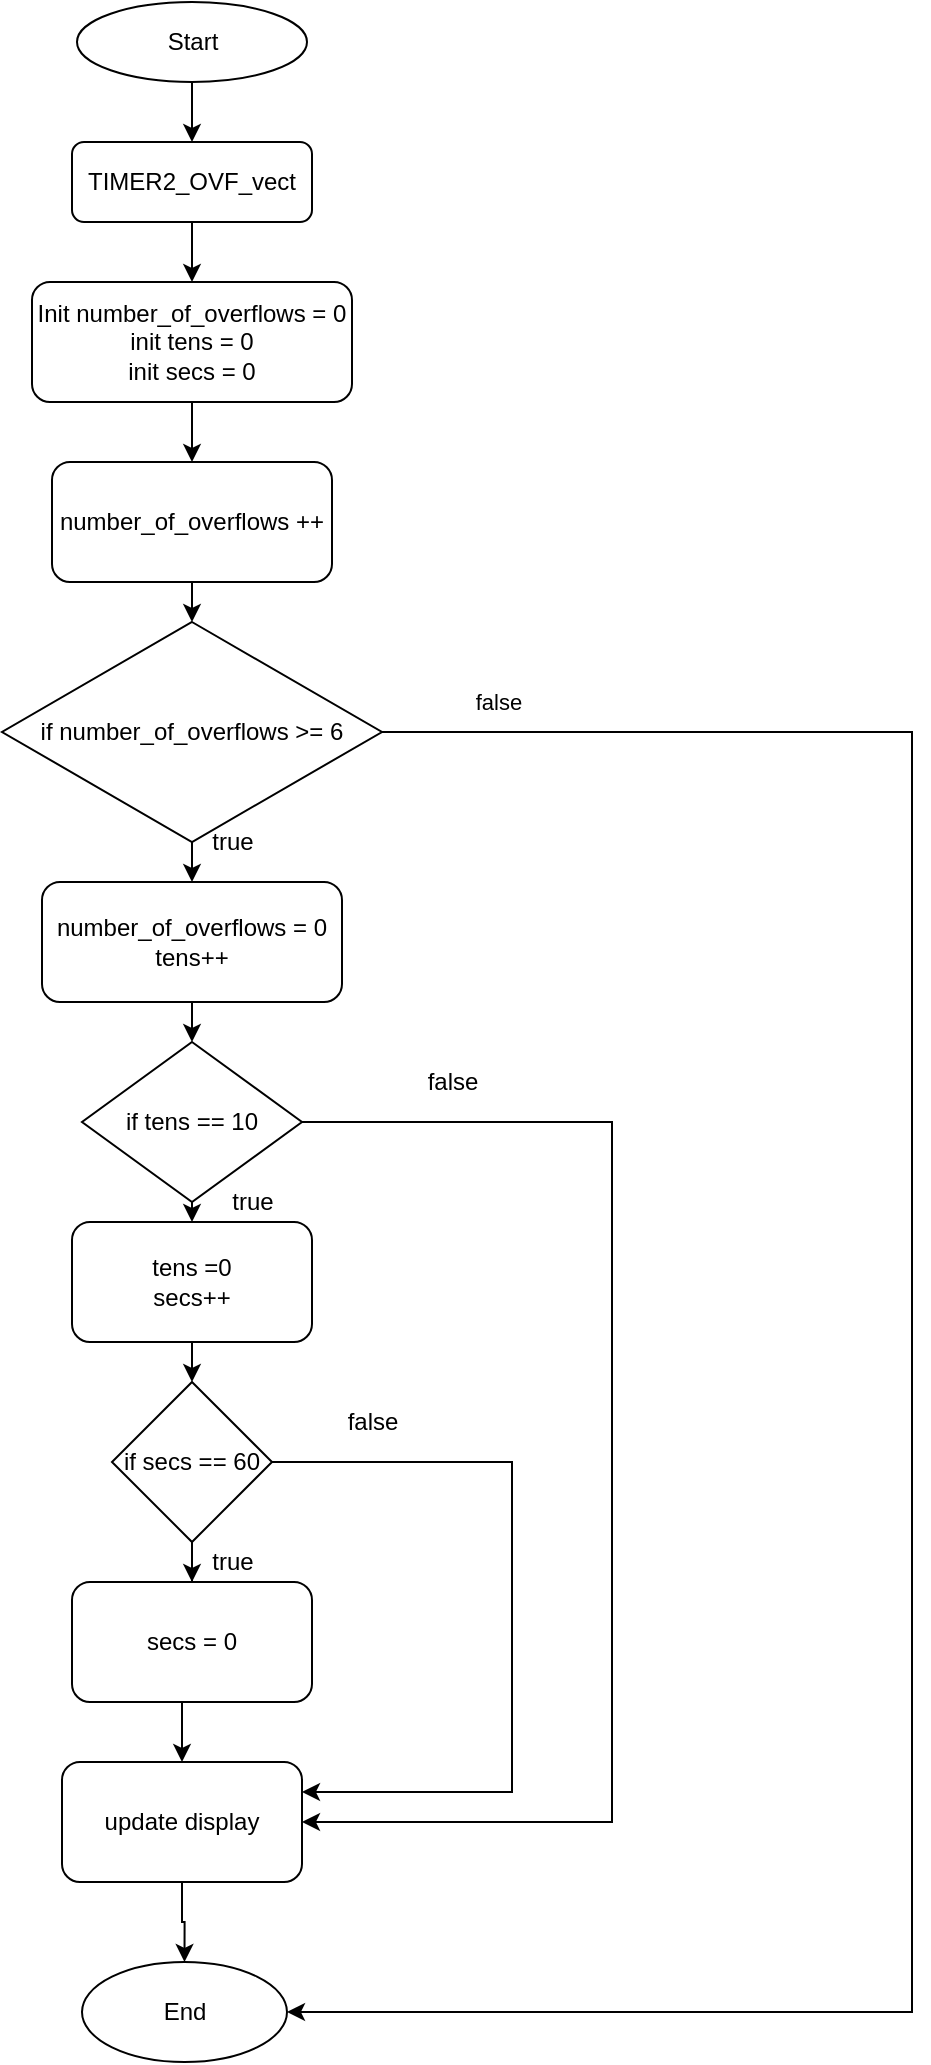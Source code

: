 <mxfile version="15.6.5" type="device"><diagram id="C5RBs43oDa-KdzZeNtuy" name="Page-1"><mxGraphModel dx="2129" dy="876" grid="1" gridSize="10" guides="1" tooltips="1" connect="1" arrows="1" fold="1" page="1" pageScale="1" pageWidth="827" pageHeight="1169" math="0" shadow="0"><root><mxCell id="WIyWlLk6GJQsqaUBKTNV-0"/><mxCell id="WIyWlLk6GJQsqaUBKTNV-1" parent="WIyWlLk6GJQsqaUBKTNV-0"/><mxCell id="K__zbIN3mdSKjBw3N9WL-11" style="edgeStyle=orthogonalEdgeStyle;rounded=0;orthogonalLoop=1;jettySize=auto;html=1;exitX=0.5;exitY=1;exitDx=0;exitDy=0;entryX=0.5;entryY=0;entryDx=0;entryDy=0;labelBackgroundColor=default;fontColor=default;strokeColor=default;" edge="1" parent="WIyWlLk6GJQsqaUBKTNV-1" source="WIyWlLk6GJQsqaUBKTNV-3" target="K__zbIN3mdSKjBw3N9WL-0"><mxGeometry relative="1" as="geometry"/></mxCell><mxCell id="WIyWlLk6GJQsqaUBKTNV-3" value="TIMER2_OVF_vect" style="rounded=1;whiteSpace=wrap;html=1;fontSize=12;glass=0;strokeWidth=1;shadow=0;" parent="WIyWlLk6GJQsqaUBKTNV-1" vertex="1"><mxGeometry x="160" y="80" width="120" height="40" as="geometry"/></mxCell><mxCell id="K__zbIN3mdSKjBw3N9WL-12" style="edgeStyle=orthogonalEdgeStyle;rounded=0;orthogonalLoop=1;jettySize=auto;html=1;exitX=0.5;exitY=1;exitDx=0;exitDy=0;entryX=0.5;entryY=0;entryDx=0;entryDy=0;labelBackgroundColor=default;fontColor=default;strokeColor=default;" edge="1" parent="WIyWlLk6GJQsqaUBKTNV-1" source="K__zbIN3mdSKjBw3N9WL-0" target="K__zbIN3mdSKjBw3N9WL-1"><mxGeometry relative="1" as="geometry"/></mxCell><mxCell id="K__zbIN3mdSKjBw3N9WL-0" value="Init number_of_overflows = 0&lt;br&gt;init tens = 0&lt;br&gt;init secs = 0" style="rounded=1;whiteSpace=wrap;html=1;" vertex="1" parent="WIyWlLk6GJQsqaUBKTNV-1"><mxGeometry x="140" y="150" width="160" height="60" as="geometry"/></mxCell><mxCell id="K__zbIN3mdSKjBw3N9WL-13" style="edgeStyle=orthogonalEdgeStyle;rounded=0;orthogonalLoop=1;jettySize=auto;html=1;exitX=0.5;exitY=1;exitDx=0;exitDy=0;entryX=0.5;entryY=0;entryDx=0;entryDy=0;labelBackgroundColor=default;fontColor=default;strokeColor=default;" edge="1" parent="WIyWlLk6GJQsqaUBKTNV-1" source="K__zbIN3mdSKjBw3N9WL-1" target="K__zbIN3mdSKjBw3N9WL-2"><mxGeometry relative="1" as="geometry"/></mxCell><mxCell id="K__zbIN3mdSKjBw3N9WL-1" value="number_of_overflows ++" style="rounded=1;whiteSpace=wrap;html=1;" vertex="1" parent="WIyWlLk6GJQsqaUBKTNV-1"><mxGeometry x="150" y="240" width="140" height="60" as="geometry"/></mxCell><mxCell id="K__zbIN3mdSKjBw3N9WL-15" style="edgeStyle=orthogonalEdgeStyle;rounded=0;orthogonalLoop=1;jettySize=auto;html=1;exitX=0.5;exitY=1;exitDx=0;exitDy=0;entryX=0.5;entryY=0;entryDx=0;entryDy=0;labelBackgroundColor=default;fontColor=default;strokeColor=default;" edge="1" parent="WIyWlLk6GJQsqaUBKTNV-1" source="K__zbIN3mdSKjBw3N9WL-2" target="K__zbIN3mdSKjBw3N9WL-3"><mxGeometry relative="1" as="geometry"/></mxCell><mxCell id="K__zbIN3mdSKjBw3N9WL-26" style="edgeStyle=orthogonalEdgeStyle;rounded=0;orthogonalLoop=1;jettySize=auto;html=1;exitX=1;exitY=0.5;exitDx=0;exitDy=0;entryX=1;entryY=0.5;entryDx=0;entryDy=0;labelBackgroundColor=default;fontColor=default;strokeColor=default;" edge="1" parent="WIyWlLk6GJQsqaUBKTNV-1" source="K__zbIN3mdSKjBw3N9WL-2" target="K__zbIN3mdSKjBw3N9WL-25"><mxGeometry relative="1" as="geometry"><Array as="points"><mxPoint x="580" y="375"/><mxPoint x="580" y="1015"/></Array></mxGeometry></mxCell><mxCell id="K__zbIN3mdSKjBw3N9WL-28" value="false" style="edgeLabel;html=1;align=center;verticalAlign=middle;resizable=0;points=[];fontColor=default;" vertex="1" connectable="0" parent="K__zbIN3mdSKjBw3N9WL-26"><mxGeometry x="-0.907" y="3" relative="1" as="geometry"><mxPoint x="1" y="-12" as="offset"/></mxGeometry></mxCell><mxCell id="K__zbIN3mdSKjBw3N9WL-2" value="if number_of_overflows &amp;gt;= 6" style="rhombus;whiteSpace=wrap;html=1;" vertex="1" parent="WIyWlLk6GJQsqaUBKTNV-1"><mxGeometry x="125" y="320" width="190" height="110" as="geometry"/></mxCell><mxCell id="K__zbIN3mdSKjBw3N9WL-16" style="edgeStyle=orthogonalEdgeStyle;rounded=0;orthogonalLoop=1;jettySize=auto;html=1;exitX=0.5;exitY=1;exitDx=0;exitDy=0;entryX=0.5;entryY=0;entryDx=0;entryDy=0;labelBackgroundColor=default;fontColor=default;strokeColor=default;" edge="1" parent="WIyWlLk6GJQsqaUBKTNV-1" source="K__zbIN3mdSKjBw3N9WL-3" target="K__zbIN3mdSKjBw3N9WL-4"><mxGeometry relative="1" as="geometry"/></mxCell><mxCell id="K__zbIN3mdSKjBw3N9WL-3" value="&lt;span&gt;number_of_overflows = 0&lt;br&gt;tens++&lt;br&gt;&lt;/span&gt;" style="rounded=1;whiteSpace=wrap;html=1;" vertex="1" parent="WIyWlLk6GJQsqaUBKTNV-1"><mxGeometry x="145" y="450" width="150" height="60" as="geometry"/></mxCell><mxCell id="K__zbIN3mdSKjBw3N9WL-17" style="edgeStyle=orthogonalEdgeStyle;rounded=0;orthogonalLoop=1;jettySize=auto;html=1;exitX=0.5;exitY=1;exitDx=0;exitDy=0;entryX=0.5;entryY=0;entryDx=0;entryDy=0;labelBackgroundColor=default;fontColor=default;strokeColor=default;" edge="1" parent="WIyWlLk6GJQsqaUBKTNV-1" source="K__zbIN3mdSKjBw3N9WL-4" target="K__zbIN3mdSKjBw3N9WL-5"><mxGeometry relative="1" as="geometry"/></mxCell><mxCell id="K__zbIN3mdSKjBw3N9WL-21" style="edgeStyle=orthogonalEdgeStyle;rounded=0;orthogonalLoop=1;jettySize=auto;html=1;exitX=1;exitY=0.5;exitDx=0;exitDy=0;labelBackgroundColor=default;fontColor=default;strokeColor=default;entryX=1;entryY=0.5;entryDx=0;entryDy=0;" edge="1" parent="WIyWlLk6GJQsqaUBKTNV-1" source="K__zbIN3mdSKjBw3N9WL-4" target="K__zbIN3mdSKjBw3N9WL-8"><mxGeometry relative="1" as="geometry"><mxPoint x="380" y="920" as="targetPoint"/><Array as="points"><mxPoint x="430" y="570"/><mxPoint x="430" y="920"/></Array></mxGeometry></mxCell><mxCell id="K__zbIN3mdSKjBw3N9WL-4" value="if tens == 10" style="rhombus;whiteSpace=wrap;html=1;fillColor=default;strokeColor=default;fontColor=default;" vertex="1" parent="WIyWlLk6GJQsqaUBKTNV-1"><mxGeometry x="165" y="530" width="110" height="80" as="geometry"/></mxCell><mxCell id="K__zbIN3mdSKjBw3N9WL-18" style="edgeStyle=orthogonalEdgeStyle;rounded=0;orthogonalLoop=1;jettySize=auto;html=1;exitX=0.5;exitY=1;exitDx=0;exitDy=0;entryX=0.5;entryY=0;entryDx=0;entryDy=0;labelBackgroundColor=default;fontColor=default;strokeColor=default;" edge="1" parent="WIyWlLk6GJQsqaUBKTNV-1" source="K__zbIN3mdSKjBw3N9WL-5" target="K__zbIN3mdSKjBw3N9WL-6"><mxGeometry relative="1" as="geometry"/></mxCell><mxCell id="K__zbIN3mdSKjBw3N9WL-5" value="tens =0&lt;br&gt;secs++" style="rounded=1;whiteSpace=wrap;html=1;fontColor=default;strokeColor=default;fillColor=default;" vertex="1" parent="WIyWlLk6GJQsqaUBKTNV-1"><mxGeometry x="160" y="620" width="120" height="60" as="geometry"/></mxCell><mxCell id="K__zbIN3mdSKjBw3N9WL-19" style="edgeStyle=orthogonalEdgeStyle;rounded=0;orthogonalLoop=1;jettySize=auto;html=1;exitX=0.5;exitY=1;exitDx=0;exitDy=0;labelBackgroundColor=default;fontColor=default;strokeColor=default;" edge="1" parent="WIyWlLk6GJQsqaUBKTNV-1" source="K__zbIN3mdSKjBw3N9WL-6" target="K__zbIN3mdSKjBw3N9WL-7"><mxGeometry relative="1" as="geometry"/></mxCell><mxCell id="K__zbIN3mdSKjBw3N9WL-22" style="edgeStyle=orthogonalEdgeStyle;rounded=0;orthogonalLoop=1;jettySize=auto;html=1;exitX=1;exitY=0.5;exitDx=0;exitDy=0;entryX=1;entryY=0.25;entryDx=0;entryDy=0;labelBackgroundColor=default;fontColor=default;strokeColor=default;" edge="1" parent="WIyWlLk6GJQsqaUBKTNV-1" source="K__zbIN3mdSKjBw3N9WL-6" target="K__zbIN3mdSKjBw3N9WL-8"><mxGeometry relative="1" as="geometry"><Array as="points"><mxPoint x="380" y="740"/><mxPoint x="380" y="905"/></Array></mxGeometry></mxCell><mxCell id="K__zbIN3mdSKjBw3N9WL-6" value="if secs == 60" style="rhombus;whiteSpace=wrap;html=1;fontColor=default;strokeColor=default;fillColor=default;" vertex="1" parent="WIyWlLk6GJQsqaUBKTNV-1"><mxGeometry x="180" y="700" width="80" height="80" as="geometry"/></mxCell><mxCell id="K__zbIN3mdSKjBw3N9WL-20" style="edgeStyle=orthogonalEdgeStyle;rounded=0;orthogonalLoop=1;jettySize=auto;html=1;exitX=0.5;exitY=1;exitDx=0;exitDy=0;entryX=0.5;entryY=0;entryDx=0;entryDy=0;labelBackgroundColor=default;fontColor=default;strokeColor=default;" edge="1" parent="WIyWlLk6GJQsqaUBKTNV-1" source="K__zbIN3mdSKjBw3N9WL-7" target="K__zbIN3mdSKjBw3N9WL-8"><mxGeometry relative="1" as="geometry"/></mxCell><mxCell id="K__zbIN3mdSKjBw3N9WL-7" value="secs = 0" style="rounded=1;whiteSpace=wrap;html=1;fontColor=default;strokeColor=default;fillColor=default;" vertex="1" parent="WIyWlLk6GJQsqaUBKTNV-1"><mxGeometry x="160" y="800" width="120" height="60" as="geometry"/></mxCell><mxCell id="K__zbIN3mdSKjBw3N9WL-27" style="edgeStyle=orthogonalEdgeStyle;rounded=0;orthogonalLoop=1;jettySize=auto;html=1;exitX=0.5;exitY=1;exitDx=0;exitDy=0;entryX=0.5;entryY=0;entryDx=0;entryDy=0;labelBackgroundColor=default;fontColor=default;strokeColor=default;" edge="1" parent="WIyWlLk6GJQsqaUBKTNV-1" source="K__zbIN3mdSKjBw3N9WL-8" target="K__zbIN3mdSKjBw3N9WL-25"><mxGeometry relative="1" as="geometry"/></mxCell><mxCell id="K__zbIN3mdSKjBw3N9WL-8" value="update display" style="rounded=1;whiteSpace=wrap;html=1;fontColor=default;strokeColor=default;fillColor=default;" vertex="1" parent="WIyWlLk6GJQsqaUBKTNV-1"><mxGeometry x="155" y="890" width="120" height="60" as="geometry"/></mxCell><mxCell id="K__zbIN3mdSKjBw3N9WL-24" style="edgeStyle=orthogonalEdgeStyle;rounded=0;orthogonalLoop=1;jettySize=auto;html=1;exitX=0.5;exitY=1;exitDx=0;exitDy=0;entryX=0.5;entryY=0;entryDx=0;entryDy=0;labelBackgroundColor=default;fontColor=default;strokeColor=default;" edge="1" parent="WIyWlLk6GJQsqaUBKTNV-1" source="K__zbIN3mdSKjBw3N9WL-23" target="WIyWlLk6GJQsqaUBKTNV-3"><mxGeometry relative="1" as="geometry"/></mxCell><mxCell id="K__zbIN3mdSKjBw3N9WL-23" value="Start" style="ellipse;whiteSpace=wrap;html=1;fontColor=default;strokeColor=default;fillColor=default;" vertex="1" parent="WIyWlLk6GJQsqaUBKTNV-1"><mxGeometry x="162.5" y="10" width="115" height="40" as="geometry"/></mxCell><mxCell id="K__zbIN3mdSKjBw3N9WL-25" value="End" style="ellipse;whiteSpace=wrap;html=1;fontColor=default;strokeColor=default;fillColor=default;" vertex="1" parent="WIyWlLk6GJQsqaUBKTNV-1"><mxGeometry x="165" y="990" width="102.5" height="50" as="geometry"/></mxCell><mxCell id="K__zbIN3mdSKjBw3N9WL-29" value="true" style="text;html=1;align=center;verticalAlign=middle;resizable=0;points=[];autosize=1;strokeColor=none;fillColor=none;fontColor=default;" vertex="1" parent="WIyWlLk6GJQsqaUBKTNV-1"><mxGeometry x="220" y="420" width="40" height="20" as="geometry"/></mxCell><mxCell id="K__zbIN3mdSKjBw3N9WL-30" value="false&lt;br&gt;" style="text;html=1;align=center;verticalAlign=middle;resizable=0;points=[];autosize=1;strokeColor=none;fillColor=none;fontColor=default;" vertex="1" parent="WIyWlLk6GJQsqaUBKTNV-1"><mxGeometry x="330" y="540" width="40" height="20" as="geometry"/></mxCell><mxCell id="K__zbIN3mdSKjBw3N9WL-31" value="true" style="text;html=1;align=center;verticalAlign=middle;resizable=0;points=[];autosize=1;strokeColor=none;fillColor=none;fontColor=default;" vertex="1" parent="WIyWlLk6GJQsqaUBKTNV-1"><mxGeometry x="230" y="600" width="40" height="20" as="geometry"/></mxCell><mxCell id="K__zbIN3mdSKjBw3N9WL-32" value="false" style="text;html=1;align=center;verticalAlign=middle;resizable=0;points=[];autosize=1;strokeColor=none;fillColor=none;fontColor=default;" vertex="1" parent="WIyWlLk6GJQsqaUBKTNV-1"><mxGeometry x="290" y="710" width="40" height="20" as="geometry"/></mxCell><mxCell id="K__zbIN3mdSKjBw3N9WL-33" value="true" style="text;html=1;align=center;verticalAlign=middle;resizable=0;points=[];autosize=1;strokeColor=none;fillColor=none;fontColor=default;" vertex="1" parent="WIyWlLk6GJQsqaUBKTNV-1"><mxGeometry x="220" y="780" width="40" height="20" as="geometry"/></mxCell></root></mxGraphModel></diagram></mxfile>